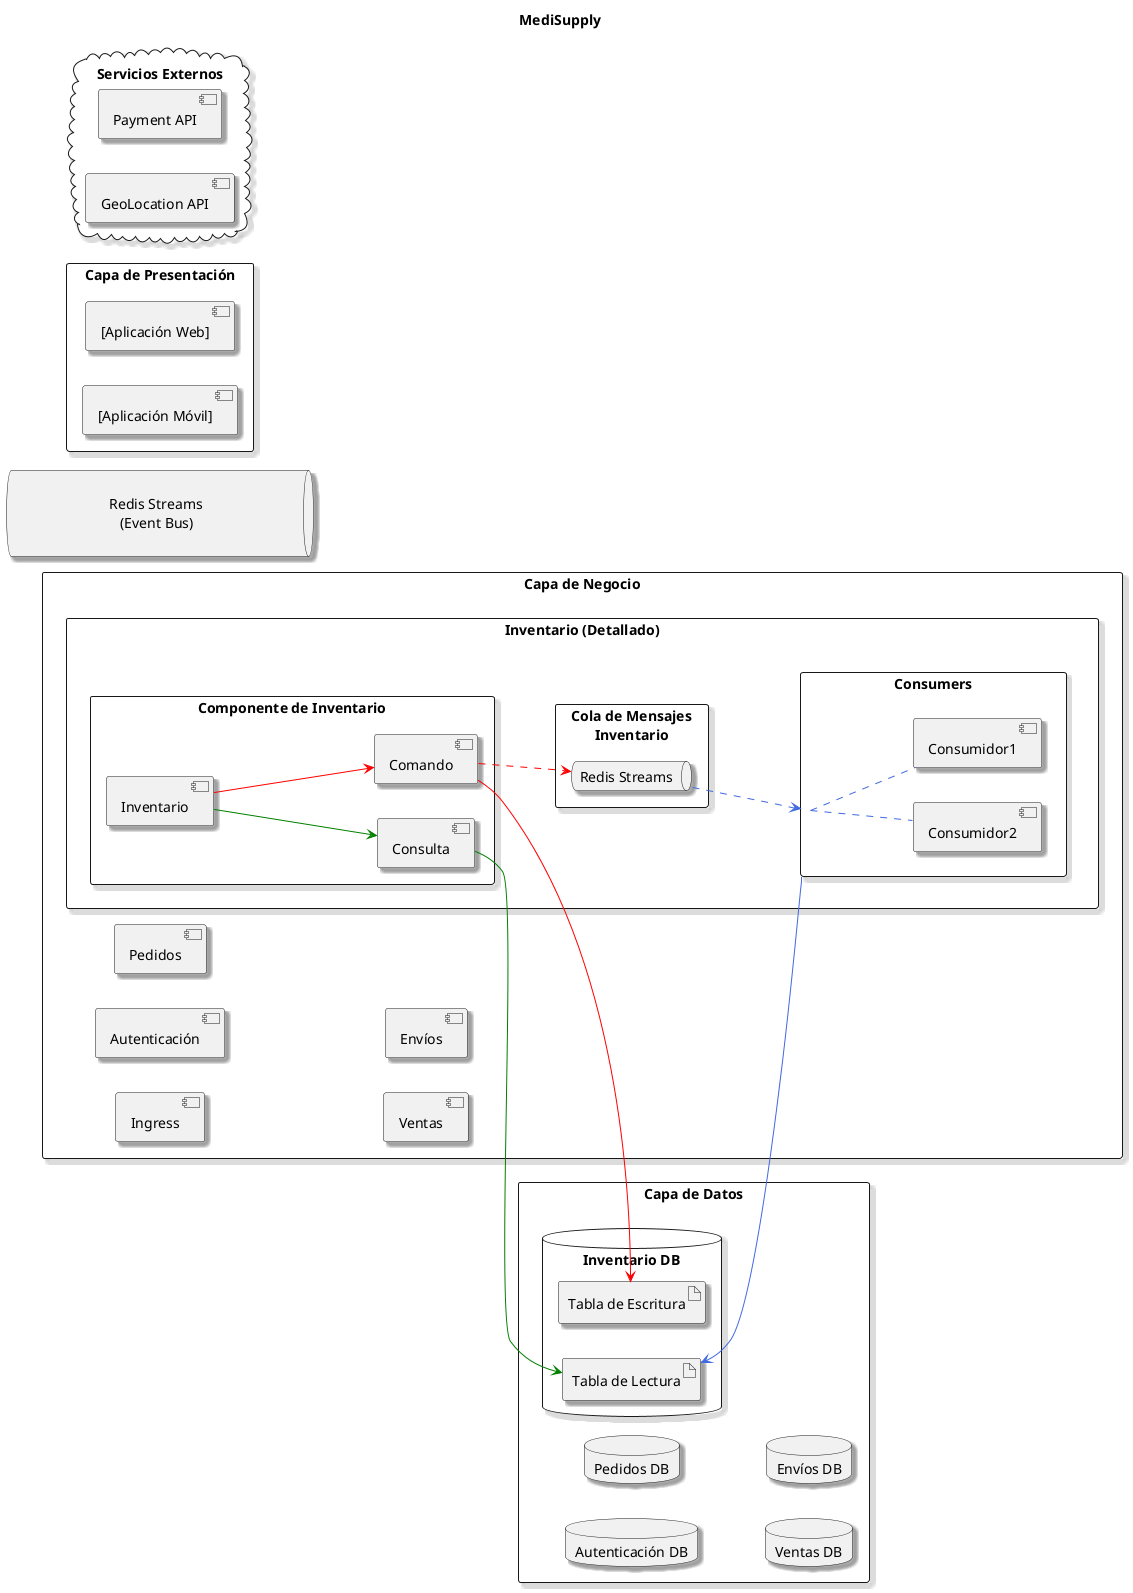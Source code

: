 MediSupply

@startuml
skinparam monochrome false
skinparam shadowing true
skinparam defaultFontName Arial
left to right direction

title "MediSupply"

' Presentación
rectangle "Capa de Presentación" {
  component "[Aplicación Web]" as webApp
  component "[Aplicación Móvil]" as mobileApp
}

' Servicios internos
rectangle "Capa de Negocio" {
  component "Ingress" as ingress
  component "Autenticación" as autenticacion

  rectangle "Inventario (Detallado)" as InventarioGroup {
    rectangle "Componente de Inventario" as InventoryComponent {
      component "Inventario" as Inventory
      component "Comando" as Command
      component "Consulta" as Query
    }
    rectangle "Cola de Mensajes\nInventario" as ColaDeMensajes {
      queue " Redis Streams " as MessageQueue
    }
    rectangle Consumers {
      component "Consumidor1" as Consumer1
      component "Consumidor2" as Consumer2
    }
  }

  component "Pedidos" as pedidos
  component "Ventas" as ventas
  component "Envíos" as envios
}

' Capa de datos
rectangle "Capa de Datos" {
  database "Autenticación DB" as autenticacionDB
  database "Inventario DB" as InventarioDB {
    artifact "Tabla de Escritura" as WriteTable
    artifact "Tabla de Lectura" as ReadTable
  }
  database "Pedidos DB" as pedidosDB
  database "Ventas DB" as ventasDB
  database "Envíos DB" as enviosDB
}

' Mensajería
queue "\n                           Redis Streams\n                              (Event Bus)                             \n" as redis

' Externos
cloud "Servicios Externos" {
  component "Payment API" as pagos
  component "GeoLocation API" as geoLocationService
}

' ' Conexiones desde presentación
' webApp -[#Blue]-> ingress : "REST API"
' mobileApp -[#Blue]-> ingress : "REST API"

' ingress -[#CadetBlue]-> autenticacion : "Login/Registro"
' autenticacion -[#CadetBlue]-> autenticacionDB : "Query"

' ingress -[#Red]-> ventas : "Ventas"
' ventas -[#Red]-> ventasDB : "Query"

' ingress -[#Orange]-> Inventario : "Inventario"
' Inventario -[#Orange]-> InventarioDB : "Query"

' ingress -[#RosyBrown]-> pedidos : "Pedidos"
' pedidos -[#RosyBrown]-> pedidosDB : "Query"

' ingress -[#Purple]-> envios : "Envíos"
' envios -[#Purple]-> enviosDB : "Query"

' ' Eventos entre servicios
' pedidos -[#BlueViolet]-> redis : OrdenCreada
' redis -[#BlueViolet]-> Inventario : "OrdenCreada"
' redis -[#BlueViolet]-> envios : "OrdenCreada"

' Inventario -[#DarkRed]-> redis : "EstadoDelStock"
' redis -[#DarkRed]-> pedidos : "EstadoDelStock"

' ventas -[#Green]-> redis : "OrdenConfirmada"
' redis -[#Green]-> envios : "OrdenConfirmada"

' ' Conexiones externas
' ventas -[#Red]-> pagos : "\nProcesar pago"
' envios -[#Purple]-> geoLocationService : "\n\nTracking"


' Inventario
[Inventory] -[#Red]-> [Command]
[Inventory] -[#Green]-> [Query]

[Command] -[#Red]-> [WriteTable]
[Command] .[#Red].> [MessageQueue]
[MessageQueue] .[#RoyalBlue].> [Consumers]

[Query] -[#Green]-> [ReadTable]

Consumers .[#RoyalBlue]. Consumer1
Consumers .[#RoyalBlue]. Consumer2

Consumers -[#RoyalBlue]left-> [ReadTable]

@enduml
